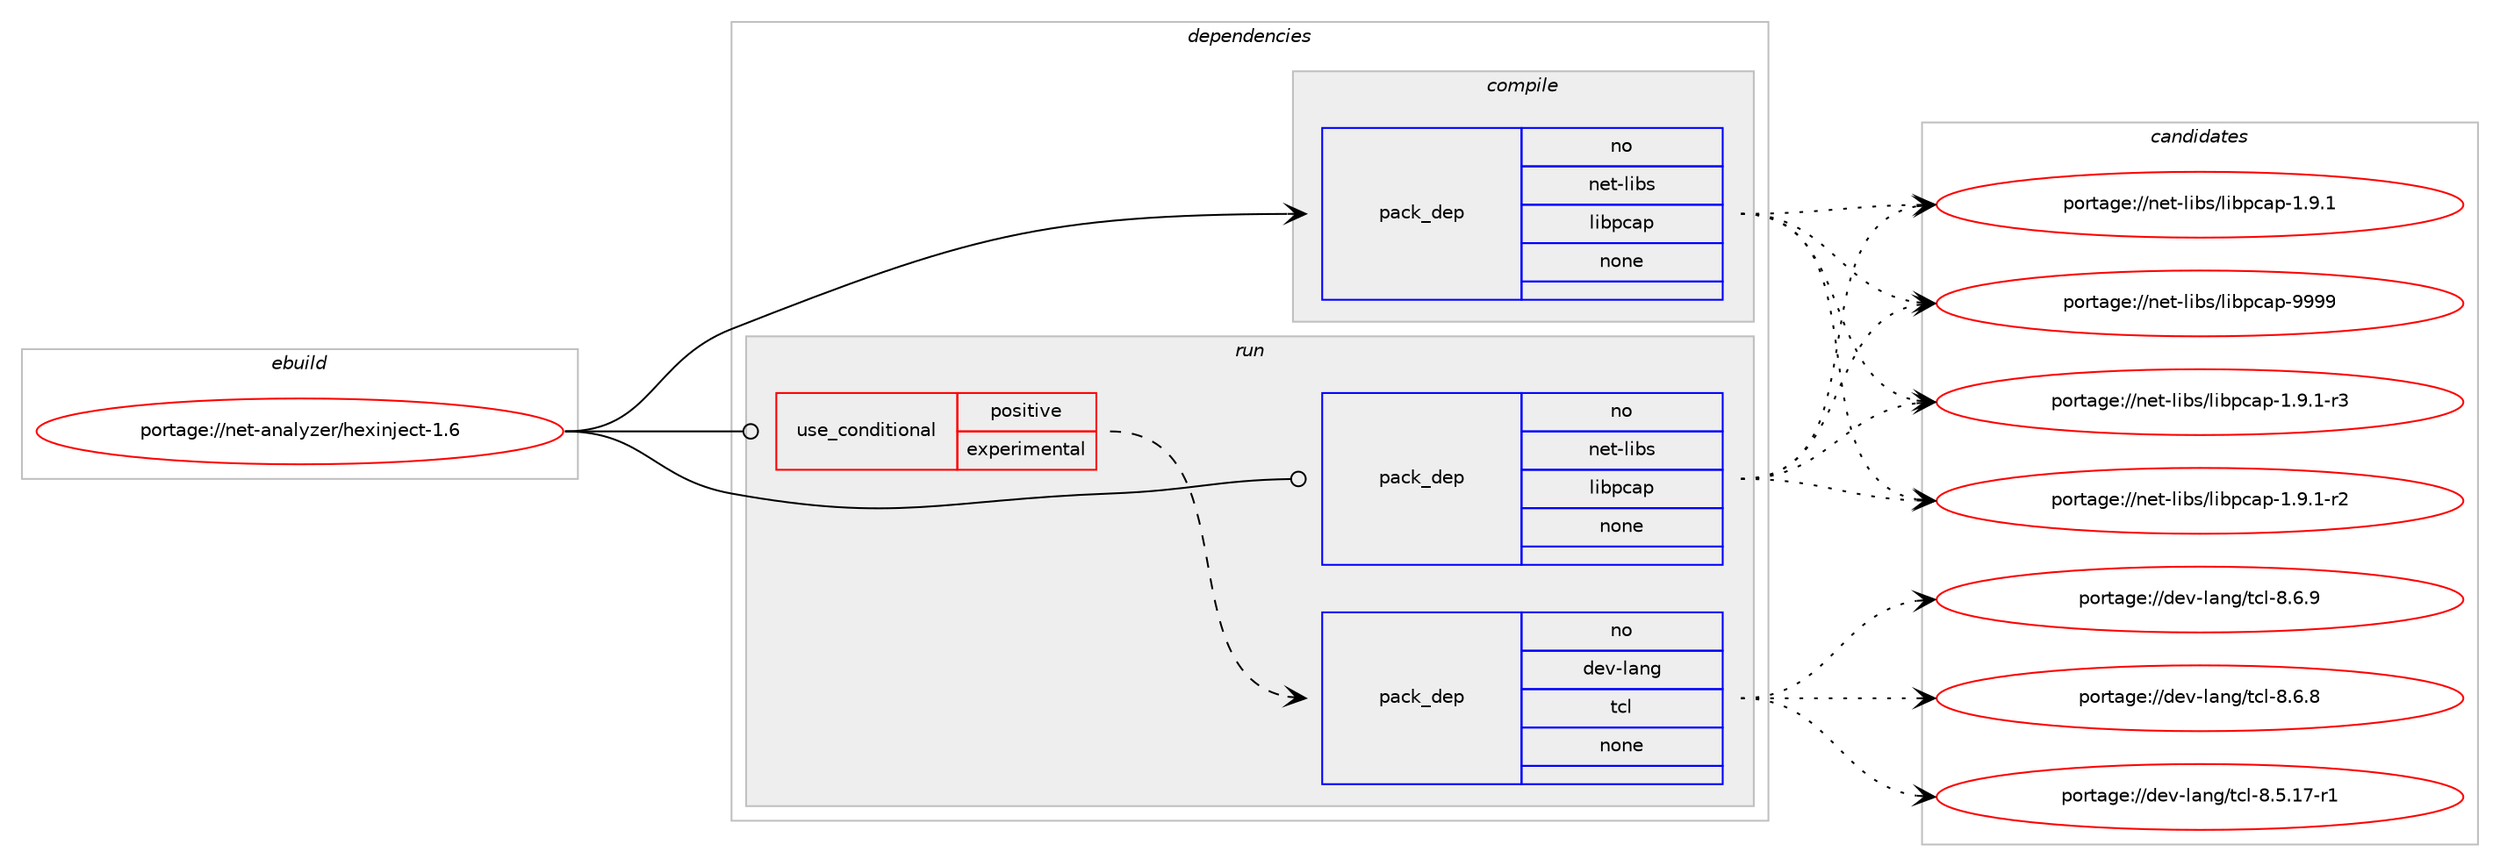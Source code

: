 digraph prolog {

# *************
# Graph options
# *************

newrank=true;
concentrate=true;
compound=true;
graph [rankdir=LR,fontname=Helvetica,fontsize=10,ranksep=1.5];#, ranksep=2.5, nodesep=0.2];
edge  [arrowhead=vee];
node  [fontname=Helvetica,fontsize=10];

# **********
# The ebuild
# **********

subgraph cluster_leftcol {
color=gray;
rank=same;
label=<<i>ebuild</i>>;
id [label="portage://net-analyzer/hexinject-1.6", color=red, width=4, href="../net-analyzer/hexinject-1.6.svg"];
}

# ****************
# The dependencies
# ****************

subgraph cluster_midcol {
color=gray;
label=<<i>dependencies</i>>;
subgraph cluster_compile {
fillcolor="#eeeeee";
style=filled;
label=<<i>compile</i>>;
subgraph pack71247 {
dependency93612 [label=<<TABLE BORDER="0" CELLBORDER="1" CELLSPACING="0" CELLPADDING="4" WIDTH="220"><TR><TD ROWSPAN="6" CELLPADDING="30">pack_dep</TD></TR><TR><TD WIDTH="110">no</TD></TR><TR><TD>net-libs</TD></TR><TR><TD>libpcap</TD></TR><TR><TD>none</TD></TR><TR><TD></TD></TR></TABLE>>, shape=none, color=blue];
}
id:e -> dependency93612:w [weight=20,style="solid",arrowhead="vee"];
}
subgraph cluster_compileandrun {
fillcolor="#eeeeee";
style=filled;
label=<<i>compile and run</i>>;
}
subgraph cluster_run {
fillcolor="#eeeeee";
style=filled;
label=<<i>run</i>>;
subgraph cond20612 {
dependency93613 [label=<<TABLE BORDER="0" CELLBORDER="1" CELLSPACING="0" CELLPADDING="4"><TR><TD ROWSPAN="3" CELLPADDING="10">use_conditional</TD></TR><TR><TD>positive</TD></TR><TR><TD>experimental</TD></TR></TABLE>>, shape=none, color=red];
subgraph pack71248 {
dependency93614 [label=<<TABLE BORDER="0" CELLBORDER="1" CELLSPACING="0" CELLPADDING="4" WIDTH="220"><TR><TD ROWSPAN="6" CELLPADDING="30">pack_dep</TD></TR><TR><TD WIDTH="110">no</TD></TR><TR><TD>dev-lang</TD></TR><TR><TD>tcl</TD></TR><TR><TD>none</TD></TR><TR><TD></TD></TR></TABLE>>, shape=none, color=blue];
}
dependency93613:e -> dependency93614:w [weight=20,style="dashed",arrowhead="vee"];
}
id:e -> dependency93613:w [weight=20,style="solid",arrowhead="odot"];
subgraph pack71249 {
dependency93615 [label=<<TABLE BORDER="0" CELLBORDER="1" CELLSPACING="0" CELLPADDING="4" WIDTH="220"><TR><TD ROWSPAN="6" CELLPADDING="30">pack_dep</TD></TR><TR><TD WIDTH="110">no</TD></TR><TR><TD>net-libs</TD></TR><TR><TD>libpcap</TD></TR><TR><TD>none</TD></TR><TR><TD></TD></TR></TABLE>>, shape=none, color=blue];
}
id:e -> dependency93615:w [weight=20,style="solid",arrowhead="odot"];
}
}

# **************
# The candidates
# **************

subgraph cluster_choices {
rank=same;
color=gray;
label=<<i>candidates</i>>;

subgraph choice71247 {
color=black;
nodesep=1;
choice1101011164510810598115471081059811299971124557575757 [label="portage://net-libs/libpcap-9999", color=red, width=4,href="../net-libs/libpcap-9999.svg"];
choice1101011164510810598115471081059811299971124549465746494511451 [label="portage://net-libs/libpcap-1.9.1-r3", color=red, width=4,href="../net-libs/libpcap-1.9.1-r3.svg"];
choice1101011164510810598115471081059811299971124549465746494511450 [label="portage://net-libs/libpcap-1.9.1-r2", color=red, width=4,href="../net-libs/libpcap-1.9.1-r2.svg"];
choice110101116451081059811547108105981129997112454946574649 [label="portage://net-libs/libpcap-1.9.1", color=red, width=4,href="../net-libs/libpcap-1.9.1.svg"];
dependency93612:e -> choice1101011164510810598115471081059811299971124557575757:w [style=dotted,weight="100"];
dependency93612:e -> choice1101011164510810598115471081059811299971124549465746494511451:w [style=dotted,weight="100"];
dependency93612:e -> choice1101011164510810598115471081059811299971124549465746494511450:w [style=dotted,weight="100"];
dependency93612:e -> choice110101116451081059811547108105981129997112454946574649:w [style=dotted,weight="100"];
}
subgraph choice71248 {
color=black;
nodesep=1;
choice10010111845108971101034711699108455646544657 [label="portage://dev-lang/tcl-8.6.9", color=red, width=4,href="../dev-lang/tcl-8.6.9.svg"];
choice10010111845108971101034711699108455646544656 [label="portage://dev-lang/tcl-8.6.8", color=red, width=4,href="../dev-lang/tcl-8.6.8.svg"];
choice10010111845108971101034711699108455646534649554511449 [label="portage://dev-lang/tcl-8.5.17-r1", color=red, width=4,href="../dev-lang/tcl-8.5.17-r1.svg"];
dependency93614:e -> choice10010111845108971101034711699108455646544657:w [style=dotted,weight="100"];
dependency93614:e -> choice10010111845108971101034711699108455646544656:w [style=dotted,weight="100"];
dependency93614:e -> choice10010111845108971101034711699108455646534649554511449:w [style=dotted,weight="100"];
}
subgraph choice71249 {
color=black;
nodesep=1;
choice1101011164510810598115471081059811299971124557575757 [label="portage://net-libs/libpcap-9999", color=red, width=4,href="../net-libs/libpcap-9999.svg"];
choice1101011164510810598115471081059811299971124549465746494511451 [label="portage://net-libs/libpcap-1.9.1-r3", color=red, width=4,href="../net-libs/libpcap-1.9.1-r3.svg"];
choice1101011164510810598115471081059811299971124549465746494511450 [label="portage://net-libs/libpcap-1.9.1-r2", color=red, width=4,href="../net-libs/libpcap-1.9.1-r2.svg"];
choice110101116451081059811547108105981129997112454946574649 [label="portage://net-libs/libpcap-1.9.1", color=red, width=4,href="../net-libs/libpcap-1.9.1.svg"];
dependency93615:e -> choice1101011164510810598115471081059811299971124557575757:w [style=dotted,weight="100"];
dependency93615:e -> choice1101011164510810598115471081059811299971124549465746494511451:w [style=dotted,weight="100"];
dependency93615:e -> choice1101011164510810598115471081059811299971124549465746494511450:w [style=dotted,weight="100"];
dependency93615:e -> choice110101116451081059811547108105981129997112454946574649:w [style=dotted,weight="100"];
}
}

}
